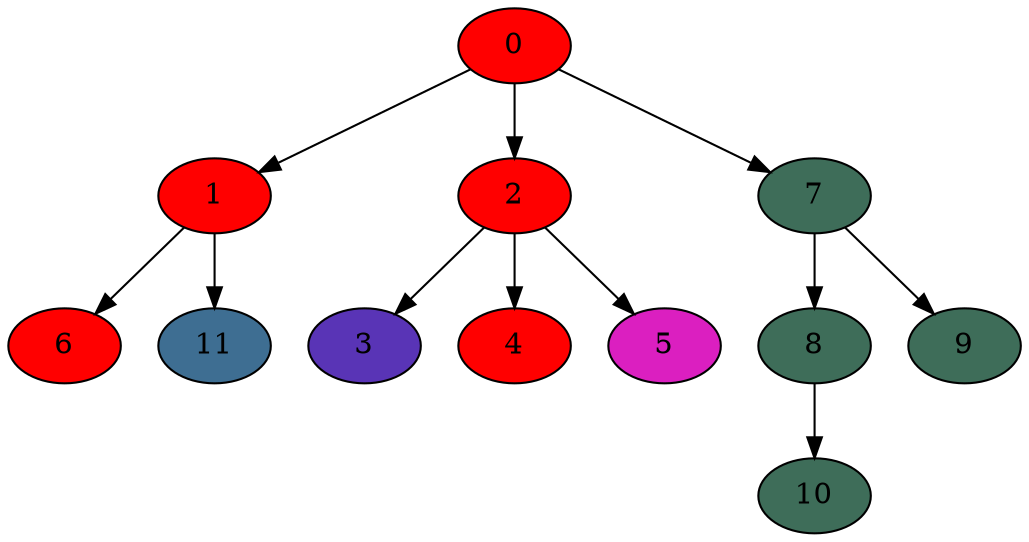 digraph fitch_res{
0 [style=filled,fillcolor="1.0 1.0 1.0"]
0->1;
1 [style=filled,fillcolor="1.0 1.0 1.0"]
1->6;
6 [style=filled,fillcolor="1.0 1.0 1.0"]
1->11;
11 [style=filled,fillcolor="0.5714285714285714 0.5714285714285714 0.5714285714285714"]
0->2;
2 [style=filled,fillcolor="1.0 1.0 1.0"]
2->3;
3 [style=filled,fillcolor="0.7142857142857143 0.7142857142857143 0.7142857142857143"]
2->4;
4 [style=filled,fillcolor="1.0 1.0 1.0"]
2->5;
5 [style=filled,fillcolor="0.8571428571428571 0.8571428571428571 0.8571428571428571"]
0->7;
7 [style=filled,fillcolor="0.42857142857142855 0.42857142857142855 0.42857142857142855"]
7->8;
8 [style=filled,fillcolor="0.42857142857142855 0.42857142857142855 0.42857142857142855"]
8->10;
10 [style=filled,fillcolor="0.42857142857142855 0.42857142857142855 0.42857142857142855"]
7->9;
9 [style=filled,fillcolor="0.42857142857142855 0.42857142857142855 0.42857142857142855"]
}